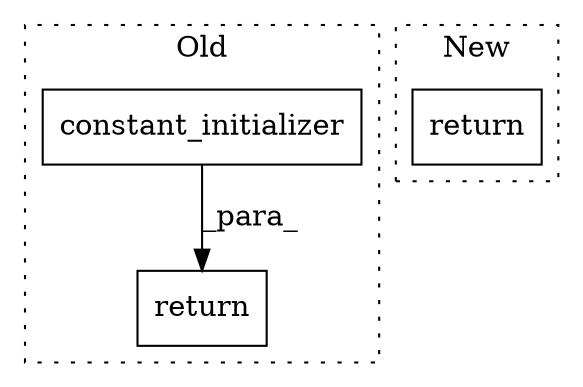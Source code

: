 digraph G {
subgraph cluster0 {
1 [label="constant_initializer" a="32" s="2491,2548" l="21,1" shape="box"];
3 [label="return" a="41" s="2447" l="7" shape="box"];
label = "Old";
style="dotted";
}
subgraph cluster1 {
2 [label="return" a="41" s="3382" l="7" shape="box"];
label = "New";
style="dotted";
}
1 -> 3 [label="_para_"];
}